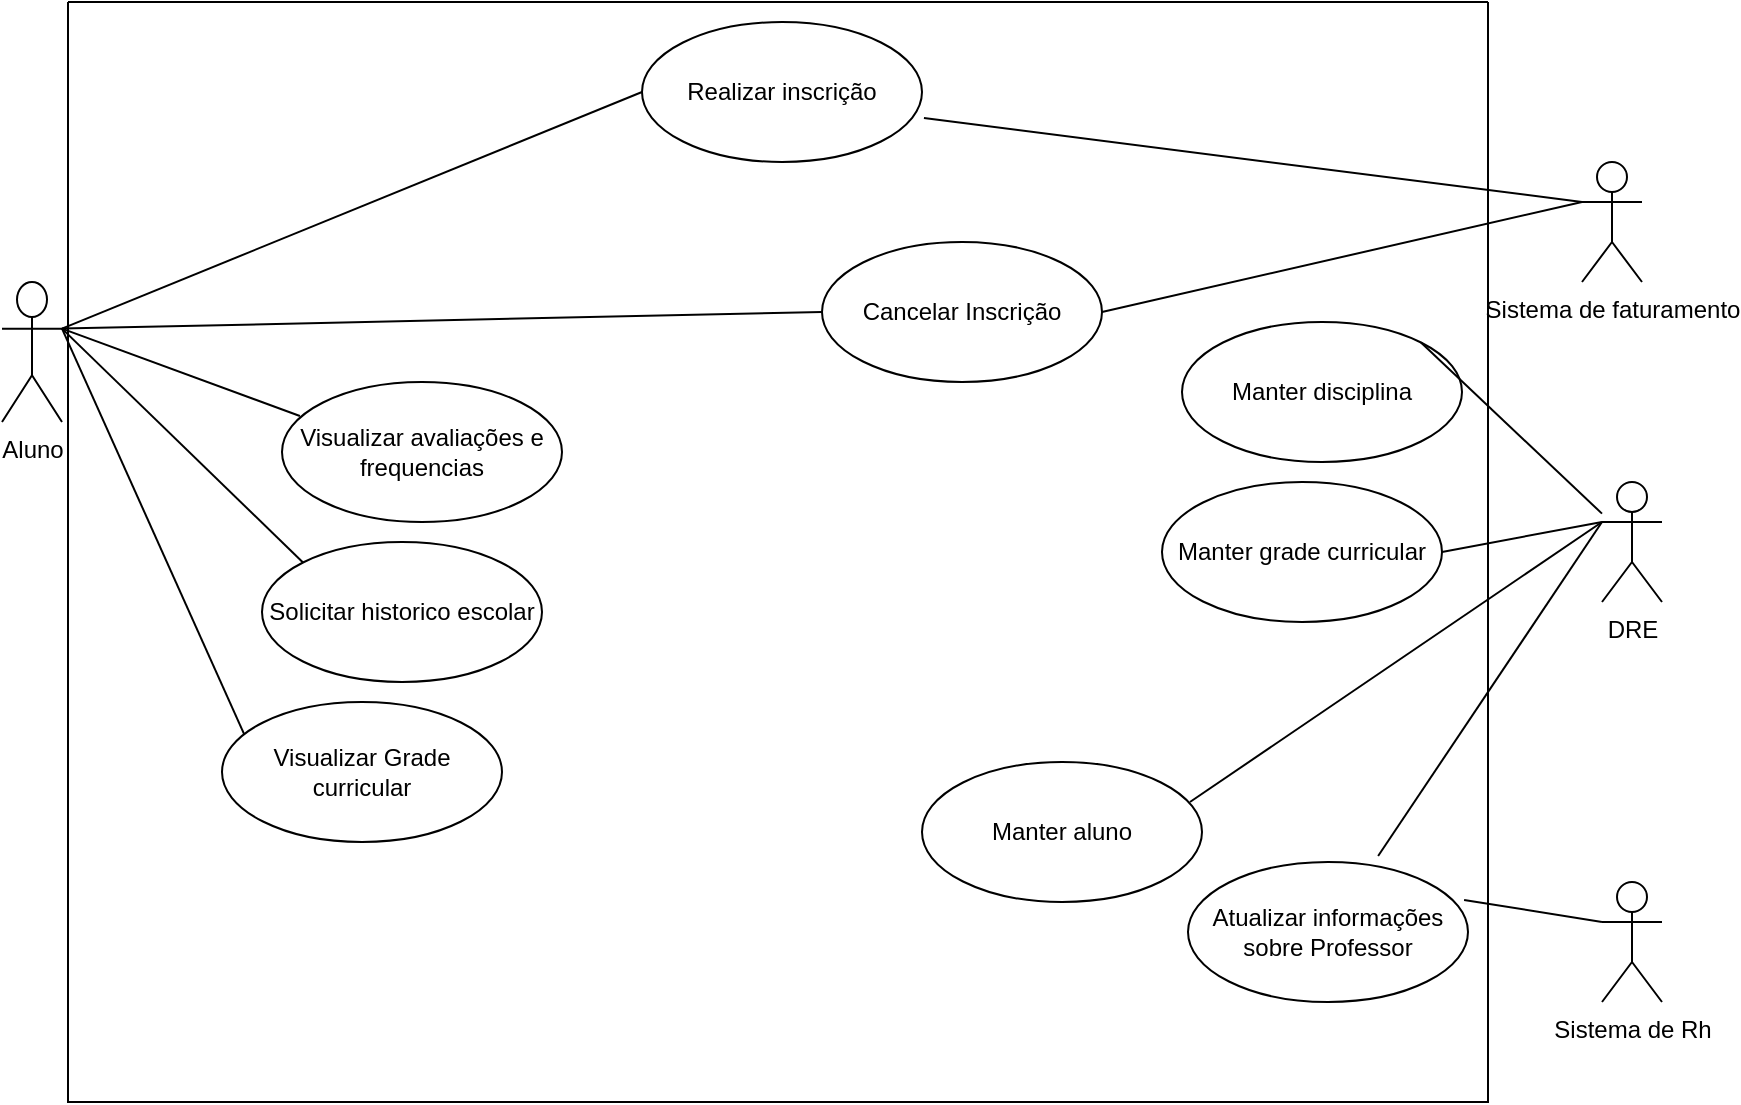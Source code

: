 <mxfile version="22.0.1" type="github">
  <diagram id="C5RBs43oDa-KdzZeNtuy" name="Page-1">
    <mxGraphModel dx="954" dy="609" grid="1" gridSize="10" guides="1" tooltips="1" connect="1" arrows="1" fold="1" page="1" pageScale="1" pageWidth="827" pageHeight="1169" math="0" shadow="0">
      <root>
        <mxCell id="WIyWlLk6GJQsqaUBKTNV-0" />
        <mxCell id="WIyWlLk6GJQsqaUBKTNV-1" parent="WIyWlLk6GJQsqaUBKTNV-0" />
        <mxCell id="BiEjioN5w2kmDnTSdmp7-0" value="&lt;font style=&quot;vertical-align: inherit;&quot;&gt;&lt;font style=&quot;vertical-align: inherit;&quot;&gt;Aluno&lt;/font&gt;&lt;/font&gt;" style="shape=umlActor;verticalLabelPosition=bottom;verticalAlign=top;html=1;" vertex="1" parent="WIyWlLk6GJQsqaUBKTNV-1">
          <mxGeometry x="20" y="140" width="30" height="70" as="geometry" />
        </mxCell>
        <mxCell id="BiEjioN5w2kmDnTSdmp7-1" value="&lt;font style=&quot;vertical-align: inherit;&quot;&gt;&lt;font style=&quot;vertical-align: inherit;&quot;&gt;Realizar inscrição&lt;/font&gt;&lt;/font&gt;" style="ellipse;whiteSpace=wrap;html=1;" vertex="1" parent="WIyWlLk6GJQsqaUBKTNV-1">
          <mxGeometry x="340" y="10" width="140" height="70" as="geometry" />
        </mxCell>
        <mxCell id="BiEjioN5w2kmDnTSdmp7-6" value="&lt;font style=&quot;vertical-align: inherit;&quot;&gt;&lt;font style=&quot;vertical-align: inherit;&quot;&gt;Sistema de faturamento&lt;/font&gt;&lt;/font&gt;" style="shape=umlActor;verticalLabelPosition=bottom;verticalAlign=top;html=1;" vertex="1" parent="WIyWlLk6GJQsqaUBKTNV-1">
          <mxGeometry x="810" y="80" width="30" height="60" as="geometry" />
        </mxCell>
        <mxCell id="BiEjioN5w2kmDnTSdmp7-8" value="" style="endArrow=none;html=1;rounded=0;entryX=0;entryY=0.5;entryDx=0;entryDy=0;exitX=1;exitY=0.333;exitDx=0;exitDy=0;exitPerimeter=0;" edge="1" parent="WIyWlLk6GJQsqaUBKTNV-1" source="BiEjioN5w2kmDnTSdmp7-0" target="BiEjioN5w2kmDnTSdmp7-1">
          <mxGeometry width="50" height="50" relative="1" as="geometry">
            <mxPoint x="40" y="195.97" as="sourcePoint" />
            <mxPoint x="278.04" y="90.0" as="targetPoint" />
          </mxGeometry>
        </mxCell>
        <mxCell id="BiEjioN5w2kmDnTSdmp7-9" value="" style="endArrow=none;html=1;rounded=0;entryX=1.007;entryY=0.686;entryDx=0;entryDy=0;entryPerimeter=0;exitX=0;exitY=0.333;exitDx=0;exitDy=0;exitPerimeter=0;" edge="1" parent="WIyWlLk6GJQsqaUBKTNV-1" source="BiEjioN5w2kmDnTSdmp7-6" target="BiEjioN5w2kmDnTSdmp7-1">
          <mxGeometry width="50" height="50" relative="1" as="geometry">
            <mxPoint x="810" y="90" as="sourcePoint" />
            <mxPoint x="430" y="220" as="targetPoint" />
          </mxGeometry>
        </mxCell>
        <mxCell id="BiEjioN5w2kmDnTSdmp7-11" value="&lt;font style=&quot;vertical-align: inherit;&quot;&gt;&lt;font style=&quot;vertical-align: inherit;&quot;&gt;Cancelar Inscrição&lt;/font&gt;&lt;/font&gt;" style="ellipse;whiteSpace=wrap;html=1;" vertex="1" parent="WIyWlLk6GJQsqaUBKTNV-1">
          <mxGeometry x="430" y="120" width="140" height="70" as="geometry" />
        </mxCell>
        <mxCell id="BiEjioN5w2kmDnTSdmp7-12" value="&lt;font style=&quot;vertical-align: inherit;&quot;&gt;&lt;font style=&quot;vertical-align: inherit;&quot;&gt;Visualizar avaliações e frequencias&lt;/font&gt;&lt;/font&gt;" style="ellipse;whiteSpace=wrap;html=1;" vertex="1" parent="WIyWlLk6GJQsqaUBKTNV-1">
          <mxGeometry x="160" y="190" width="140" height="70" as="geometry" />
        </mxCell>
        <mxCell id="BiEjioN5w2kmDnTSdmp7-13" value="&lt;font style=&quot;vertical-align: inherit;&quot;&gt;&lt;font style=&quot;vertical-align: inherit;&quot;&gt;Solicitar historico escolar&lt;/font&gt;&lt;/font&gt;" style="ellipse;whiteSpace=wrap;html=1;" vertex="1" parent="WIyWlLk6GJQsqaUBKTNV-1">
          <mxGeometry x="150" y="270" width="140" height="70" as="geometry" />
        </mxCell>
        <mxCell id="BiEjioN5w2kmDnTSdmp7-14" value="&lt;font style=&quot;vertical-align: inherit;&quot;&gt;&lt;font style=&quot;vertical-align: inherit;&quot;&gt;Manter disciplina&lt;/font&gt;&lt;/font&gt;" style="ellipse;whiteSpace=wrap;html=1;" vertex="1" parent="WIyWlLk6GJQsqaUBKTNV-1">
          <mxGeometry x="610" y="160" width="140" height="70" as="geometry" />
        </mxCell>
        <mxCell id="BiEjioN5w2kmDnTSdmp7-16" value="&lt;font style=&quot;vertical-align: inherit;&quot;&gt;&lt;font style=&quot;vertical-align: inherit;&quot;&gt;Manter grade curricular&lt;/font&gt;&lt;/font&gt;" style="ellipse;whiteSpace=wrap;html=1;" vertex="1" parent="WIyWlLk6GJQsqaUBKTNV-1">
          <mxGeometry x="600" y="240" width="140" height="70" as="geometry" />
        </mxCell>
        <mxCell id="BiEjioN5w2kmDnTSdmp7-17" value="&lt;font style=&quot;vertical-align: inherit;&quot;&gt;&lt;font style=&quot;vertical-align: inherit;&quot;&gt;Manter aluno&lt;/font&gt;&lt;/font&gt;" style="ellipse;whiteSpace=wrap;html=1;" vertex="1" parent="WIyWlLk6GJQsqaUBKTNV-1">
          <mxGeometry x="480" y="380" width="140" height="70" as="geometry" />
        </mxCell>
        <mxCell id="BiEjioN5w2kmDnTSdmp7-19" value="&lt;font style=&quot;vertical-align: inherit;&quot;&gt;&lt;font style=&quot;vertical-align: inherit;&quot;&gt;DRE&lt;/font&gt;&lt;/font&gt;" style="shape=umlActor;verticalLabelPosition=bottom;verticalAlign=top;html=1;" vertex="1" parent="WIyWlLk6GJQsqaUBKTNV-1">
          <mxGeometry x="820" y="240" width="30" height="60" as="geometry" />
        </mxCell>
        <mxCell id="BiEjioN5w2kmDnTSdmp7-20" value="&lt;font style=&quot;vertical-align: inherit;&quot;&gt;&lt;font style=&quot;vertical-align: inherit;&quot;&gt;Sistema de Rh&lt;/font&gt;&lt;/font&gt;" style="shape=umlActor;verticalLabelPosition=bottom;verticalAlign=top;html=1;" vertex="1" parent="WIyWlLk6GJQsqaUBKTNV-1">
          <mxGeometry x="820" y="440" width="30" height="60" as="geometry" />
        </mxCell>
        <mxCell id="BiEjioN5w2kmDnTSdmp7-21" value="" style="endArrow=none;html=1;rounded=0;entryX=1;entryY=0.5;entryDx=0;entryDy=0;exitX=0;exitY=0.333;exitDx=0;exitDy=0;exitPerimeter=0;" edge="1" parent="WIyWlLk6GJQsqaUBKTNV-1" source="BiEjioN5w2kmDnTSdmp7-6" target="BiEjioN5w2kmDnTSdmp7-11">
          <mxGeometry width="50" height="50" relative="1" as="geometry">
            <mxPoint x="850" y="110" as="sourcePoint" />
            <mxPoint x="510" y="220" as="targetPoint" />
          </mxGeometry>
        </mxCell>
        <mxCell id="BiEjioN5w2kmDnTSdmp7-22" value="" style="endArrow=none;html=1;rounded=0;entryX=0;entryY=0.5;entryDx=0;entryDy=0;exitX=1;exitY=0.333;exitDx=0;exitDy=0;exitPerimeter=0;" edge="1" parent="WIyWlLk6GJQsqaUBKTNV-1" source="BiEjioN5w2kmDnTSdmp7-0" target="BiEjioN5w2kmDnTSdmp7-11">
          <mxGeometry width="50" height="50" relative="1" as="geometry">
            <mxPoint x="460" y="270" as="sourcePoint" />
            <mxPoint x="510" y="220" as="targetPoint" />
          </mxGeometry>
        </mxCell>
        <mxCell id="BiEjioN5w2kmDnTSdmp7-23" value="" style="endArrow=none;html=1;rounded=0;entryX=1;entryY=0.333;entryDx=0;entryDy=0;entryPerimeter=0;exitX=0.064;exitY=0.243;exitDx=0;exitDy=0;exitPerimeter=0;" edge="1" parent="WIyWlLk6GJQsqaUBKTNV-1" source="BiEjioN5w2kmDnTSdmp7-12" target="BiEjioN5w2kmDnTSdmp7-0">
          <mxGeometry width="50" height="50" relative="1" as="geometry">
            <mxPoint x="460" y="270" as="sourcePoint" />
            <mxPoint x="510" y="220" as="targetPoint" />
          </mxGeometry>
        </mxCell>
        <mxCell id="BiEjioN5w2kmDnTSdmp7-24" value="" style="endArrow=none;html=1;rounded=0;entryX=1;entryY=0.333;entryDx=0;entryDy=0;entryPerimeter=0;exitX=0;exitY=0;exitDx=0;exitDy=0;" edge="1" parent="WIyWlLk6GJQsqaUBKTNV-1" source="BiEjioN5w2kmDnTSdmp7-13" target="BiEjioN5w2kmDnTSdmp7-0">
          <mxGeometry width="50" height="50" relative="1" as="geometry">
            <mxPoint x="460" y="390" as="sourcePoint" />
            <mxPoint x="510" y="340" as="targetPoint" />
          </mxGeometry>
        </mxCell>
        <mxCell id="BiEjioN5w2kmDnTSdmp7-25" value="&lt;font style=&quot;vertical-align: inherit;&quot;&gt;&lt;font style=&quot;vertical-align: inherit;&quot;&gt;Visualizar Grade curricular&lt;/font&gt;&lt;/font&gt;" style="ellipse;whiteSpace=wrap;html=1;" vertex="1" parent="WIyWlLk6GJQsqaUBKTNV-1">
          <mxGeometry x="130" y="350" width="140" height="70" as="geometry" />
        </mxCell>
        <mxCell id="BiEjioN5w2kmDnTSdmp7-26" value="" style="endArrow=none;html=1;rounded=0;entryX=1;entryY=0.333;entryDx=0;entryDy=0;entryPerimeter=0;exitX=0.079;exitY=0.229;exitDx=0;exitDy=0;exitPerimeter=0;" edge="1" parent="WIyWlLk6GJQsqaUBKTNV-1" source="BiEjioN5w2kmDnTSdmp7-25" target="BiEjioN5w2kmDnTSdmp7-0">
          <mxGeometry width="50" height="50" relative="1" as="geometry">
            <mxPoint x="460" y="390" as="sourcePoint" />
            <mxPoint x="510" y="340" as="targetPoint" />
          </mxGeometry>
        </mxCell>
        <mxCell id="BiEjioN5w2kmDnTSdmp7-27" value="" style="endArrow=none;html=1;rounded=0;entryX=1;entryY=0;entryDx=0;entryDy=0;" edge="1" parent="WIyWlLk6GJQsqaUBKTNV-1" source="BiEjioN5w2kmDnTSdmp7-19" target="BiEjioN5w2kmDnTSdmp7-14">
          <mxGeometry width="50" height="50" relative="1" as="geometry">
            <mxPoint x="460" y="390" as="sourcePoint" />
            <mxPoint x="510" y="340" as="targetPoint" />
          </mxGeometry>
        </mxCell>
        <mxCell id="BiEjioN5w2kmDnTSdmp7-28" value="" style="endArrow=none;html=1;rounded=0;entryX=1;entryY=0.5;entryDx=0;entryDy=0;exitX=0;exitY=0.333;exitDx=0;exitDy=0;exitPerimeter=0;" edge="1" parent="WIyWlLk6GJQsqaUBKTNV-1" source="BiEjioN5w2kmDnTSdmp7-19" target="BiEjioN5w2kmDnTSdmp7-16">
          <mxGeometry width="50" height="50" relative="1" as="geometry">
            <mxPoint x="460" y="390" as="sourcePoint" />
            <mxPoint x="510" y="340" as="targetPoint" />
          </mxGeometry>
        </mxCell>
        <mxCell id="BiEjioN5w2kmDnTSdmp7-29" value="" style="endArrow=none;html=1;rounded=0;exitX=0.957;exitY=0.286;exitDx=0;exitDy=0;exitPerimeter=0;" edge="1" parent="WIyWlLk6GJQsqaUBKTNV-1" source="BiEjioN5w2kmDnTSdmp7-17">
          <mxGeometry width="50" height="50" relative="1" as="geometry">
            <mxPoint x="460" y="390" as="sourcePoint" />
            <mxPoint x="820" y="260" as="targetPoint" />
          </mxGeometry>
        </mxCell>
        <mxCell id="BiEjioN5w2kmDnTSdmp7-30" value="" style="endArrow=none;html=1;rounded=0;exitX=0;exitY=0.333;exitDx=0;exitDy=0;exitPerimeter=0;entryX=0.679;entryY=-0.043;entryDx=0;entryDy=0;entryPerimeter=0;" edge="1" parent="WIyWlLk6GJQsqaUBKTNV-1" source="BiEjioN5w2kmDnTSdmp7-19" target="BiEjioN5w2kmDnTSdmp7-18">
          <mxGeometry width="50" height="50" relative="1" as="geometry">
            <mxPoint x="460" y="390" as="sourcePoint" />
            <mxPoint x="510" y="340" as="targetPoint" />
          </mxGeometry>
        </mxCell>
        <mxCell id="BiEjioN5w2kmDnTSdmp7-31" value="" style="endArrow=none;html=1;rounded=0;entryX=0;entryY=0.333;entryDx=0;entryDy=0;entryPerimeter=0;exitX=0.986;exitY=0.271;exitDx=0;exitDy=0;exitPerimeter=0;" edge="1" parent="WIyWlLk6GJQsqaUBKTNV-1" source="BiEjioN5w2kmDnTSdmp7-18" target="BiEjioN5w2kmDnTSdmp7-20">
          <mxGeometry width="50" height="50" relative="1" as="geometry">
            <mxPoint x="460" y="390" as="sourcePoint" />
            <mxPoint x="510" y="340" as="targetPoint" />
          </mxGeometry>
        </mxCell>
        <mxCell id="BiEjioN5w2kmDnTSdmp7-33" value="" style="swimlane;startSize=0;" vertex="1" parent="WIyWlLk6GJQsqaUBKTNV-1">
          <mxGeometry x="53" width="710" height="550" as="geometry" />
        </mxCell>
        <mxCell id="BiEjioN5w2kmDnTSdmp7-18" value="&lt;font style=&quot;vertical-align: inherit;&quot;&gt;&lt;font style=&quot;vertical-align: inherit;&quot;&gt;Atualizar informações sobre Professor&lt;/font&gt;&lt;/font&gt;" style="ellipse;whiteSpace=wrap;html=1;" vertex="1" parent="BiEjioN5w2kmDnTSdmp7-33">
          <mxGeometry x="560" y="430" width="140" height="70" as="geometry" />
        </mxCell>
      </root>
    </mxGraphModel>
  </diagram>
</mxfile>
